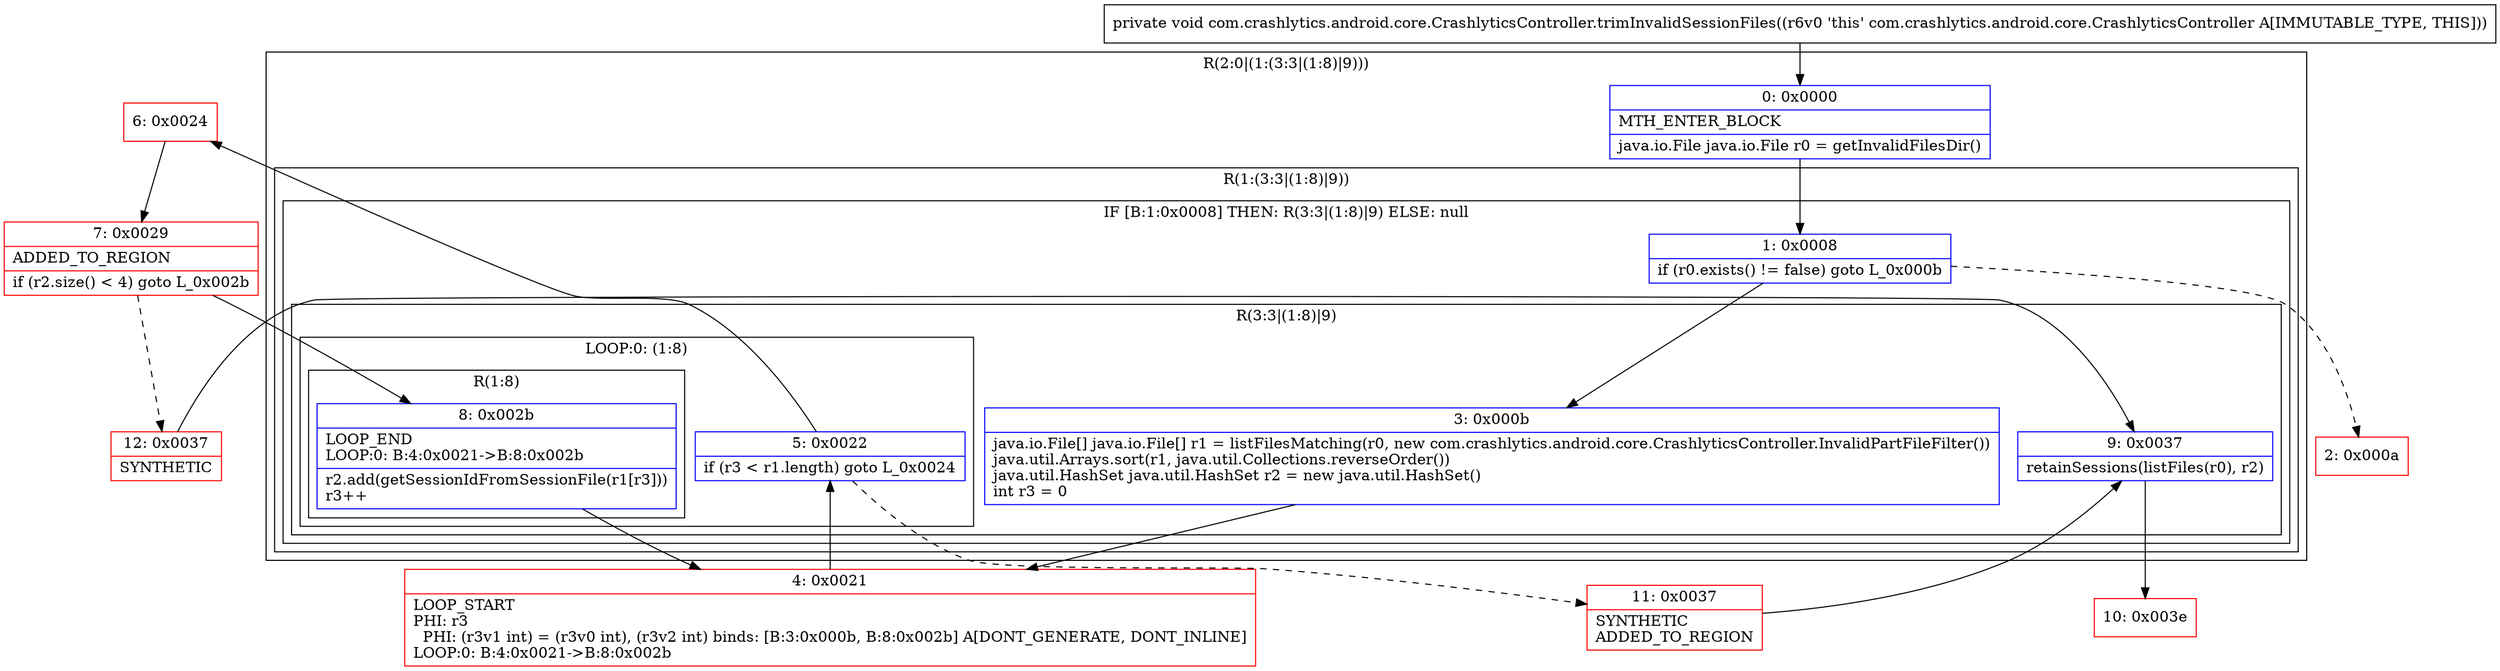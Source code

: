 digraph "CFG forcom.crashlytics.android.core.CrashlyticsController.trimInvalidSessionFiles()V" {
subgraph cluster_Region_1363119604 {
label = "R(2:0|(1:(3:3|(1:8)|9)))";
node [shape=record,color=blue];
Node_0 [shape=record,label="{0\:\ 0x0000|MTH_ENTER_BLOCK\l|java.io.File java.io.File r0 = getInvalidFilesDir()\l}"];
subgraph cluster_Region_808863453 {
label = "R(1:(3:3|(1:8)|9))";
node [shape=record,color=blue];
subgraph cluster_IfRegion_1965412739 {
label = "IF [B:1:0x0008] THEN: R(3:3|(1:8)|9) ELSE: null";
node [shape=record,color=blue];
Node_1 [shape=record,label="{1\:\ 0x0008|if (r0.exists() != false) goto L_0x000b\l}"];
subgraph cluster_Region_1975104032 {
label = "R(3:3|(1:8)|9)";
node [shape=record,color=blue];
Node_3 [shape=record,label="{3\:\ 0x000b|java.io.File[] java.io.File[] r1 = listFilesMatching(r0, new com.crashlytics.android.core.CrashlyticsController.InvalidPartFileFilter())\ljava.util.Arrays.sort(r1, java.util.Collections.reverseOrder())\ljava.util.HashSet java.util.HashSet r2 = new java.util.HashSet()\lint r3 = 0\l}"];
subgraph cluster_LoopRegion_65758236 {
label = "LOOP:0: (1:8)";
node [shape=record,color=blue];
Node_5 [shape=record,label="{5\:\ 0x0022|if (r3 \< r1.length) goto L_0x0024\l}"];
subgraph cluster_Region_781584824 {
label = "R(1:8)";
node [shape=record,color=blue];
Node_8 [shape=record,label="{8\:\ 0x002b|LOOP_END\lLOOP:0: B:4:0x0021\-\>B:8:0x002b\l|r2.add(getSessionIdFromSessionFile(r1[r3]))\lr3++\l}"];
}
}
Node_9 [shape=record,label="{9\:\ 0x0037|retainSessions(listFiles(r0), r2)\l}"];
}
}
}
}
Node_2 [shape=record,color=red,label="{2\:\ 0x000a}"];
Node_4 [shape=record,color=red,label="{4\:\ 0x0021|LOOP_START\lPHI: r3 \l  PHI: (r3v1 int) = (r3v0 int), (r3v2 int) binds: [B:3:0x000b, B:8:0x002b] A[DONT_GENERATE, DONT_INLINE]\lLOOP:0: B:4:0x0021\-\>B:8:0x002b\l}"];
Node_6 [shape=record,color=red,label="{6\:\ 0x0024}"];
Node_7 [shape=record,color=red,label="{7\:\ 0x0029|ADDED_TO_REGION\l|if (r2.size() \< 4) goto L_0x002b\l}"];
Node_10 [shape=record,color=red,label="{10\:\ 0x003e}"];
Node_11 [shape=record,color=red,label="{11\:\ 0x0037|SYNTHETIC\lADDED_TO_REGION\l}"];
Node_12 [shape=record,color=red,label="{12\:\ 0x0037|SYNTHETIC\l}"];
MethodNode[shape=record,label="{private void com.crashlytics.android.core.CrashlyticsController.trimInvalidSessionFiles((r6v0 'this' com.crashlytics.android.core.CrashlyticsController A[IMMUTABLE_TYPE, THIS])) }"];
MethodNode -> Node_0;
Node_0 -> Node_1;
Node_1 -> Node_2[style=dashed];
Node_1 -> Node_3;
Node_3 -> Node_4;
Node_5 -> Node_6;
Node_5 -> Node_11[style=dashed];
Node_8 -> Node_4;
Node_9 -> Node_10;
Node_4 -> Node_5;
Node_6 -> Node_7;
Node_7 -> Node_8;
Node_7 -> Node_12[style=dashed];
Node_11 -> Node_9;
Node_12 -> Node_9;
}

